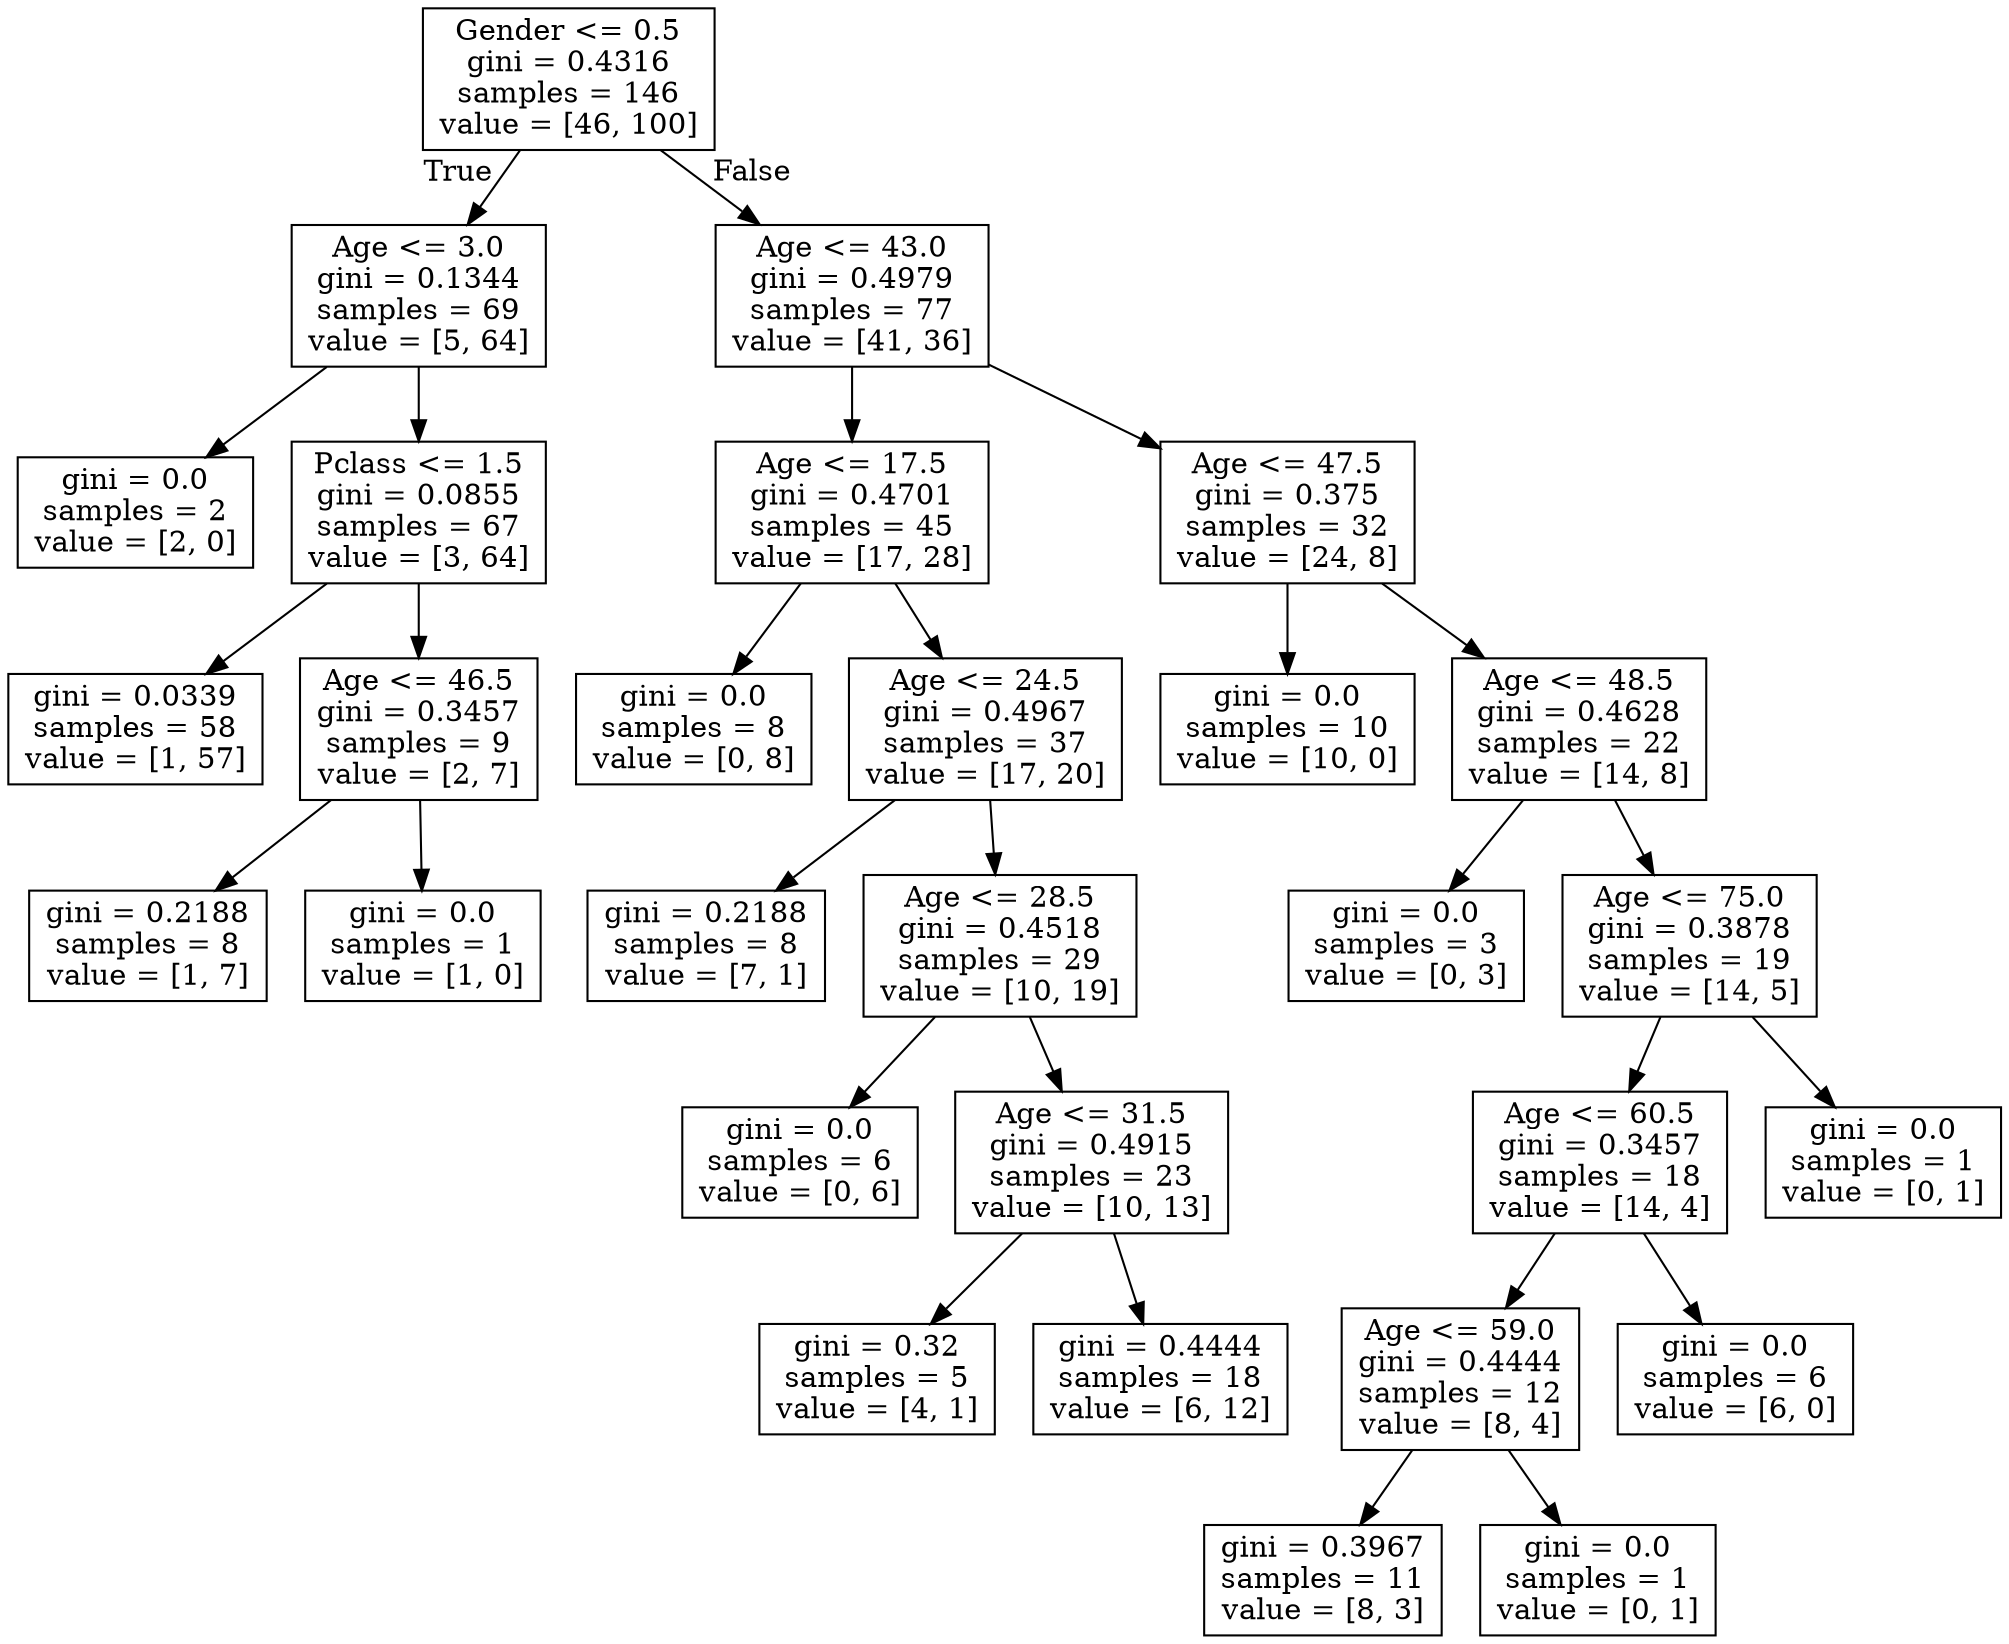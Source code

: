 digraph Tree {
node [shape=box] ;
0 [label="Gender <= 0.5\ngini = 0.4316\nsamples = 146\nvalue = [46, 100]"] ;
1 [label="Age <= 3.0\ngini = 0.1344\nsamples = 69\nvalue = [5, 64]"] ;
0 -> 1 [labeldistance=2.5, labelangle=45, headlabel="True"] ;
5 [label="gini = 0.0\nsamples = 2\nvalue = [2, 0]"] ;
1 -> 5 ;
6 [label="Pclass <= 1.5\ngini = 0.0855\nsamples = 67\nvalue = [3, 64]"] ;
1 -> 6 ;
25 [label="gini = 0.0339\nsamples = 58\nvalue = [1, 57]"] ;
6 -> 25 ;
26 [label="Age <= 46.5\ngini = 0.3457\nsamples = 9\nvalue = [2, 7]"] ;
6 -> 26 ;
27 [label="gini = 0.2188\nsamples = 8\nvalue = [1, 7]"] ;
26 -> 27 ;
28 [label="gini = 0.0\nsamples = 1\nvalue = [1, 0]"] ;
26 -> 28 ;
2 [label="Age <= 43.0\ngini = 0.4979\nsamples = 77\nvalue = [41, 36]"] ;
0 -> 2 [labeldistance=2.5, labelangle=-45, headlabel="False"] ;
3 [label="Age <= 17.5\ngini = 0.4701\nsamples = 45\nvalue = [17, 28]"] ;
2 -> 3 ;
7 [label="gini = 0.0\nsamples = 8\nvalue = [0, 8]"] ;
3 -> 7 ;
8 [label="Age <= 24.5\ngini = 0.4967\nsamples = 37\nvalue = [17, 20]"] ;
3 -> 8 ;
9 [label="gini = 0.2188\nsamples = 8\nvalue = [7, 1]"] ;
8 -> 9 ;
10 [label="Age <= 28.5\ngini = 0.4518\nsamples = 29\nvalue = [10, 19]"] ;
8 -> 10 ;
15 [label="gini = 0.0\nsamples = 6\nvalue = [0, 6]"] ;
10 -> 15 ;
16 [label="Age <= 31.5\ngini = 0.4915\nsamples = 23\nvalue = [10, 13]"] ;
10 -> 16 ;
17 [label="gini = 0.32\nsamples = 5\nvalue = [4, 1]"] ;
16 -> 17 ;
18 [label="gini = 0.4444\nsamples = 18\nvalue = [6, 12]"] ;
16 -> 18 ;
4 [label="Age <= 47.5\ngini = 0.375\nsamples = 32\nvalue = [24, 8]"] ;
2 -> 4 ;
11 [label="gini = 0.0\nsamples = 10\nvalue = [10, 0]"] ;
4 -> 11 ;
12 [label="Age <= 48.5\ngini = 0.4628\nsamples = 22\nvalue = [14, 8]"] ;
4 -> 12 ;
13 [label="gini = 0.0\nsamples = 3\nvalue = [0, 3]"] ;
12 -> 13 ;
14 [label="Age <= 75.0\ngini = 0.3878\nsamples = 19\nvalue = [14, 5]"] ;
12 -> 14 ;
19 [label="Age <= 60.5\ngini = 0.3457\nsamples = 18\nvalue = [14, 4]"] ;
14 -> 19 ;
21 [label="Age <= 59.0\ngini = 0.4444\nsamples = 12\nvalue = [8, 4]"] ;
19 -> 21 ;
23 [label="gini = 0.3967\nsamples = 11\nvalue = [8, 3]"] ;
21 -> 23 ;
24 [label="gini = 0.0\nsamples = 1\nvalue = [0, 1]"] ;
21 -> 24 ;
22 [label="gini = 0.0\nsamples = 6\nvalue = [6, 0]"] ;
19 -> 22 ;
20 [label="gini = 0.0\nsamples = 1\nvalue = [0, 1]"] ;
14 -> 20 ;
}
